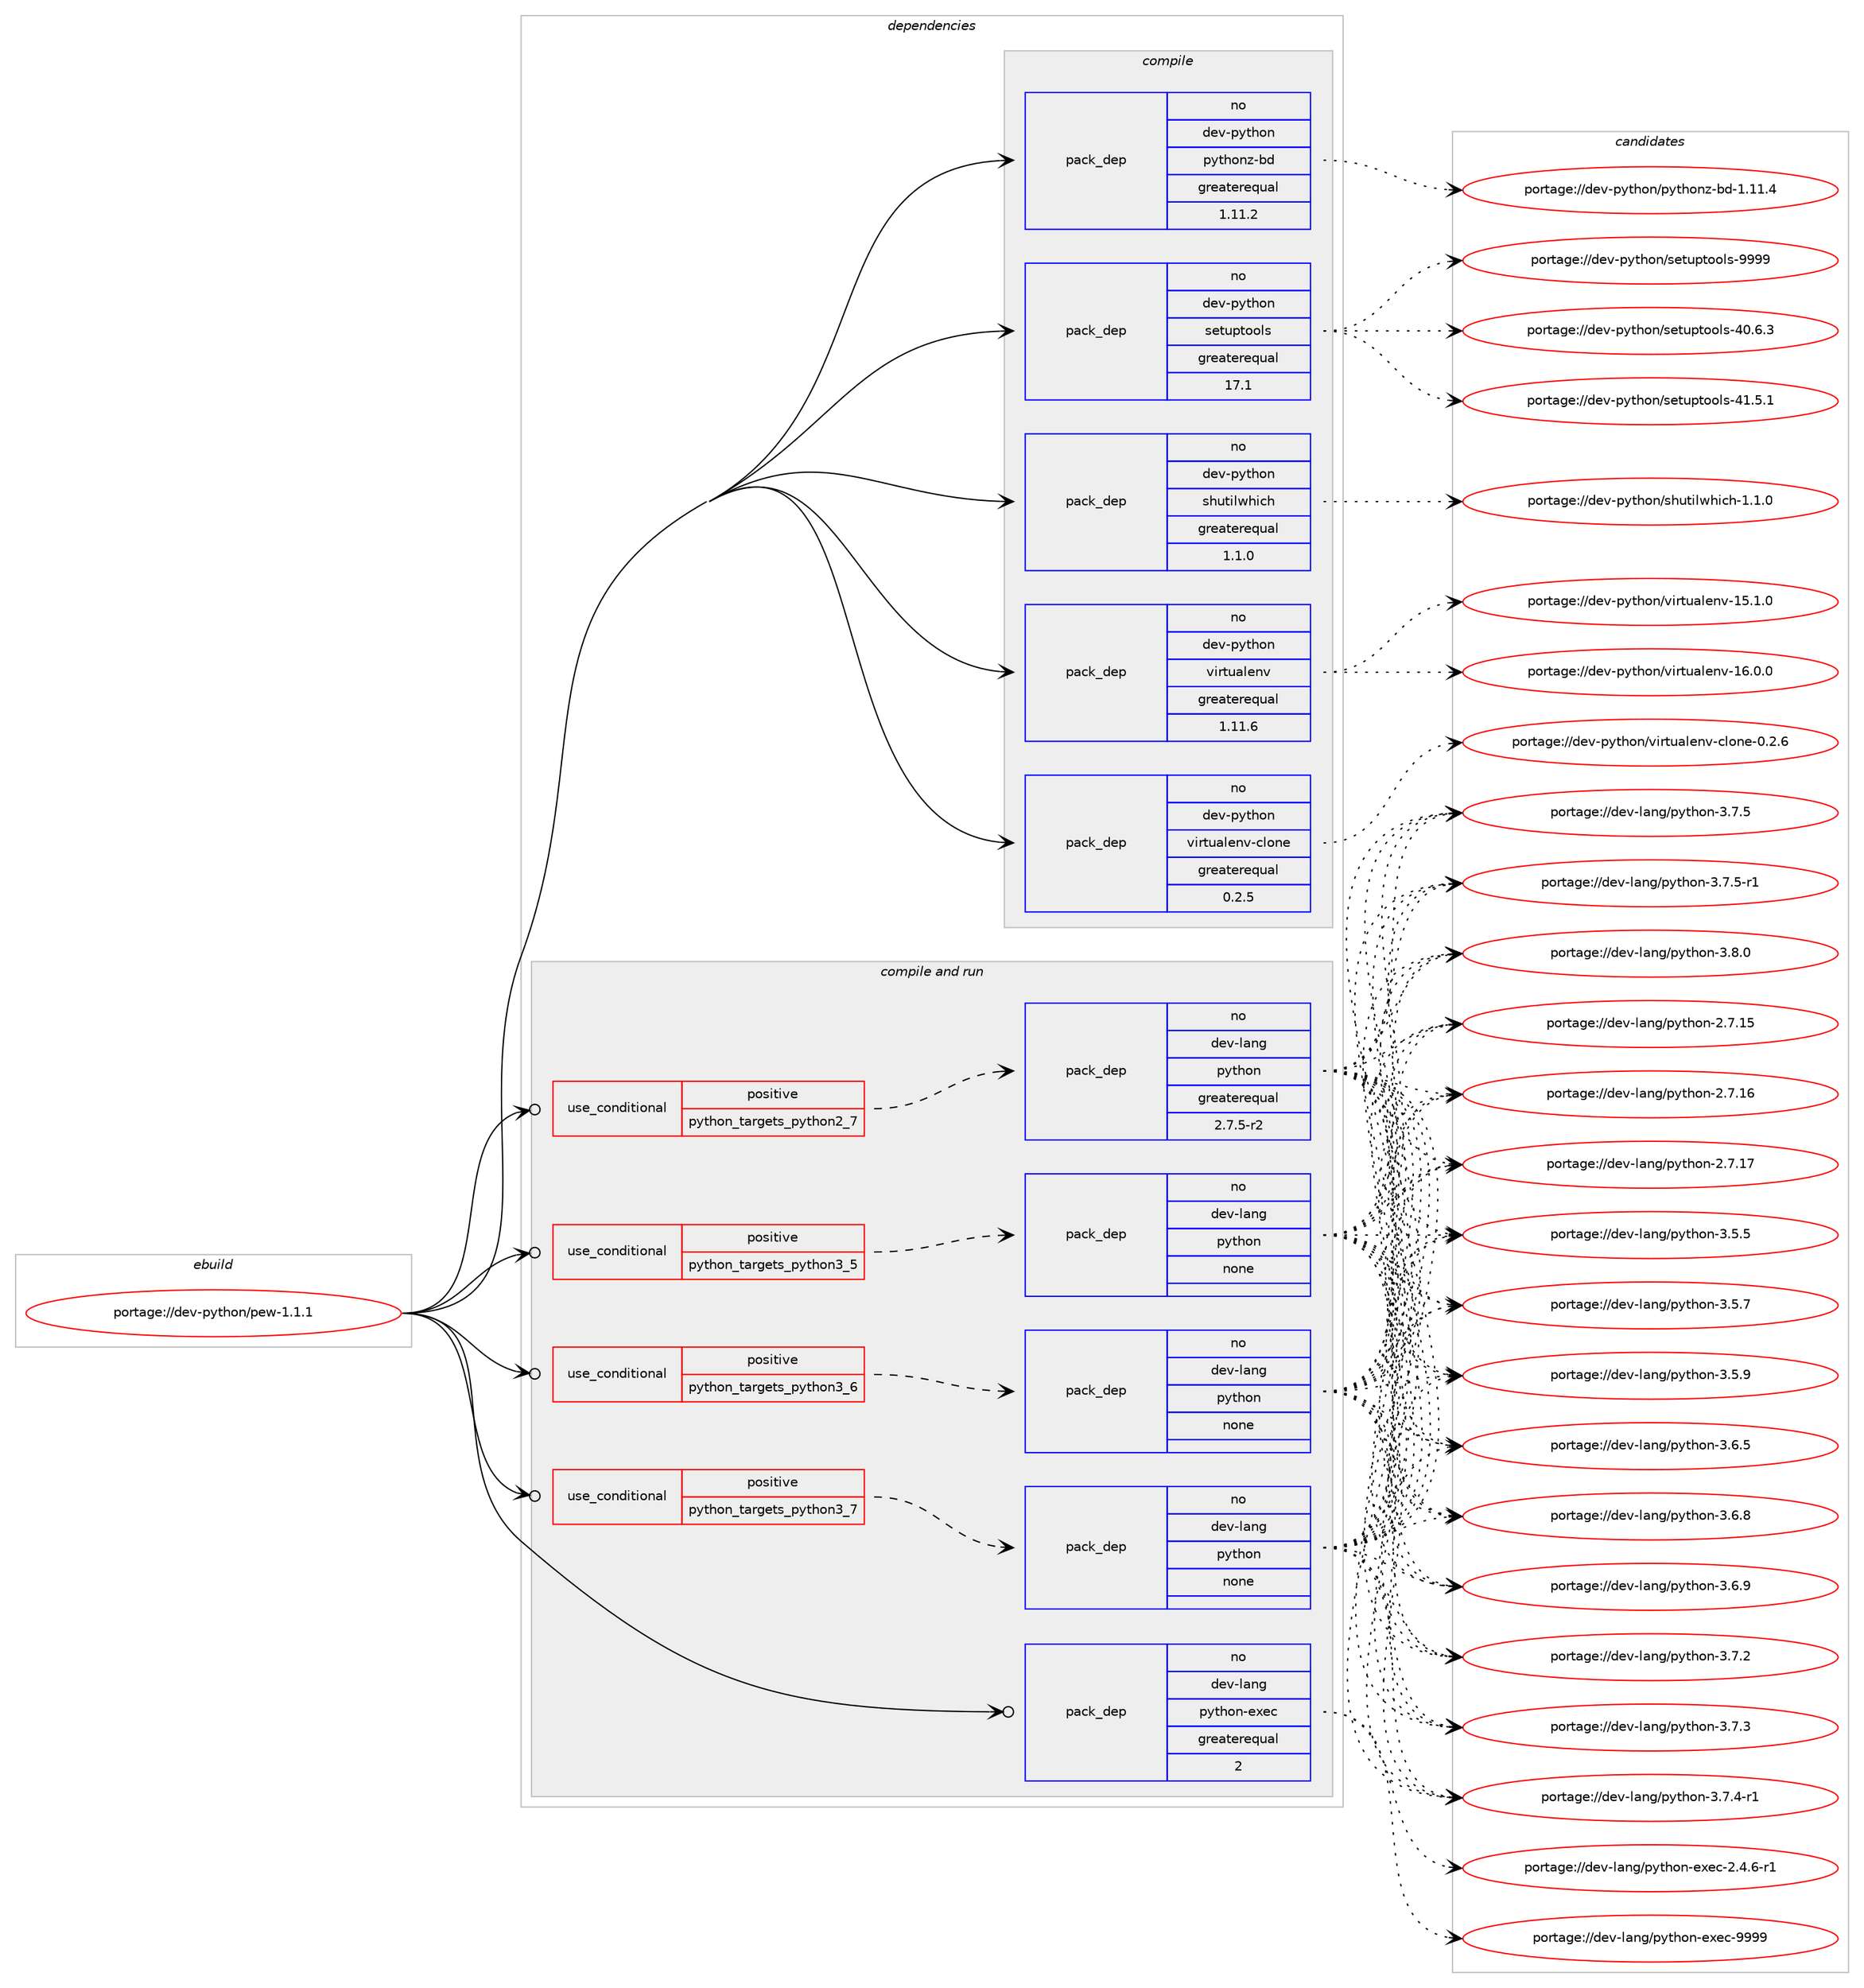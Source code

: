 digraph prolog {

# *************
# Graph options
# *************

newrank=true;
concentrate=true;
compound=true;
graph [rankdir=LR,fontname=Helvetica,fontsize=10,ranksep=1.5];#, ranksep=2.5, nodesep=0.2];
edge  [arrowhead=vee];
node  [fontname=Helvetica,fontsize=10];

# **********
# The ebuild
# **********

subgraph cluster_leftcol {
color=gray;
rank=same;
label=<<i>ebuild</i>>;
id [label="portage://dev-python/pew-1.1.1", color=red, width=4, href="../dev-python/pew-1.1.1.svg"];
}

# ****************
# The dependencies
# ****************

subgraph cluster_midcol {
color=gray;
label=<<i>dependencies</i>>;
subgraph cluster_compile {
fillcolor="#eeeeee";
style=filled;
label=<<i>compile</i>>;
subgraph pack119582 {
dependency156622 [label=<<TABLE BORDER="0" CELLBORDER="1" CELLSPACING="0" CELLPADDING="4" WIDTH="220"><TR><TD ROWSPAN="6" CELLPADDING="30">pack_dep</TD></TR><TR><TD WIDTH="110">no</TD></TR><TR><TD>dev-python</TD></TR><TR><TD>pythonz-bd</TD></TR><TR><TD>greaterequal</TD></TR><TR><TD>1.11.2</TD></TR></TABLE>>, shape=none, color=blue];
}
id:e -> dependency156622:w [weight=20,style="solid",arrowhead="vee"];
subgraph pack119583 {
dependency156623 [label=<<TABLE BORDER="0" CELLBORDER="1" CELLSPACING="0" CELLPADDING="4" WIDTH="220"><TR><TD ROWSPAN="6" CELLPADDING="30">pack_dep</TD></TR><TR><TD WIDTH="110">no</TD></TR><TR><TD>dev-python</TD></TR><TR><TD>setuptools</TD></TR><TR><TD>greaterequal</TD></TR><TR><TD>17.1</TD></TR></TABLE>>, shape=none, color=blue];
}
id:e -> dependency156623:w [weight=20,style="solid",arrowhead="vee"];
subgraph pack119584 {
dependency156624 [label=<<TABLE BORDER="0" CELLBORDER="1" CELLSPACING="0" CELLPADDING="4" WIDTH="220"><TR><TD ROWSPAN="6" CELLPADDING="30">pack_dep</TD></TR><TR><TD WIDTH="110">no</TD></TR><TR><TD>dev-python</TD></TR><TR><TD>shutilwhich</TD></TR><TR><TD>greaterequal</TD></TR><TR><TD>1.1.0</TD></TR></TABLE>>, shape=none, color=blue];
}
id:e -> dependency156624:w [weight=20,style="solid",arrowhead="vee"];
subgraph pack119585 {
dependency156625 [label=<<TABLE BORDER="0" CELLBORDER="1" CELLSPACING="0" CELLPADDING="4" WIDTH="220"><TR><TD ROWSPAN="6" CELLPADDING="30">pack_dep</TD></TR><TR><TD WIDTH="110">no</TD></TR><TR><TD>dev-python</TD></TR><TR><TD>virtualenv</TD></TR><TR><TD>greaterequal</TD></TR><TR><TD>1.11.6</TD></TR></TABLE>>, shape=none, color=blue];
}
id:e -> dependency156625:w [weight=20,style="solid",arrowhead="vee"];
subgraph pack119586 {
dependency156626 [label=<<TABLE BORDER="0" CELLBORDER="1" CELLSPACING="0" CELLPADDING="4" WIDTH="220"><TR><TD ROWSPAN="6" CELLPADDING="30">pack_dep</TD></TR><TR><TD WIDTH="110">no</TD></TR><TR><TD>dev-python</TD></TR><TR><TD>virtualenv-clone</TD></TR><TR><TD>greaterequal</TD></TR><TR><TD>0.2.5</TD></TR></TABLE>>, shape=none, color=blue];
}
id:e -> dependency156626:w [weight=20,style="solid",arrowhead="vee"];
}
subgraph cluster_compileandrun {
fillcolor="#eeeeee";
style=filled;
label=<<i>compile and run</i>>;
subgraph cond33679 {
dependency156627 [label=<<TABLE BORDER="0" CELLBORDER="1" CELLSPACING="0" CELLPADDING="4"><TR><TD ROWSPAN="3" CELLPADDING="10">use_conditional</TD></TR><TR><TD>positive</TD></TR><TR><TD>python_targets_python2_7</TD></TR></TABLE>>, shape=none, color=red];
subgraph pack119587 {
dependency156628 [label=<<TABLE BORDER="0" CELLBORDER="1" CELLSPACING="0" CELLPADDING="4" WIDTH="220"><TR><TD ROWSPAN="6" CELLPADDING="30">pack_dep</TD></TR><TR><TD WIDTH="110">no</TD></TR><TR><TD>dev-lang</TD></TR><TR><TD>python</TD></TR><TR><TD>greaterequal</TD></TR><TR><TD>2.7.5-r2</TD></TR></TABLE>>, shape=none, color=blue];
}
dependency156627:e -> dependency156628:w [weight=20,style="dashed",arrowhead="vee"];
}
id:e -> dependency156627:w [weight=20,style="solid",arrowhead="odotvee"];
subgraph cond33680 {
dependency156629 [label=<<TABLE BORDER="0" CELLBORDER="1" CELLSPACING="0" CELLPADDING="4"><TR><TD ROWSPAN="3" CELLPADDING="10">use_conditional</TD></TR><TR><TD>positive</TD></TR><TR><TD>python_targets_python3_5</TD></TR></TABLE>>, shape=none, color=red];
subgraph pack119588 {
dependency156630 [label=<<TABLE BORDER="0" CELLBORDER="1" CELLSPACING="0" CELLPADDING="4" WIDTH="220"><TR><TD ROWSPAN="6" CELLPADDING="30">pack_dep</TD></TR><TR><TD WIDTH="110">no</TD></TR><TR><TD>dev-lang</TD></TR><TR><TD>python</TD></TR><TR><TD>none</TD></TR><TR><TD></TD></TR></TABLE>>, shape=none, color=blue];
}
dependency156629:e -> dependency156630:w [weight=20,style="dashed",arrowhead="vee"];
}
id:e -> dependency156629:w [weight=20,style="solid",arrowhead="odotvee"];
subgraph cond33681 {
dependency156631 [label=<<TABLE BORDER="0" CELLBORDER="1" CELLSPACING="0" CELLPADDING="4"><TR><TD ROWSPAN="3" CELLPADDING="10">use_conditional</TD></TR><TR><TD>positive</TD></TR><TR><TD>python_targets_python3_6</TD></TR></TABLE>>, shape=none, color=red];
subgraph pack119589 {
dependency156632 [label=<<TABLE BORDER="0" CELLBORDER="1" CELLSPACING="0" CELLPADDING="4" WIDTH="220"><TR><TD ROWSPAN="6" CELLPADDING="30">pack_dep</TD></TR><TR><TD WIDTH="110">no</TD></TR><TR><TD>dev-lang</TD></TR><TR><TD>python</TD></TR><TR><TD>none</TD></TR><TR><TD></TD></TR></TABLE>>, shape=none, color=blue];
}
dependency156631:e -> dependency156632:w [weight=20,style="dashed",arrowhead="vee"];
}
id:e -> dependency156631:w [weight=20,style="solid",arrowhead="odotvee"];
subgraph cond33682 {
dependency156633 [label=<<TABLE BORDER="0" CELLBORDER="1" CELLSPACING="0" CELLPADDING="4"><TR><TD ROWSPAN="3" CELLPADDING="10">use_conditional</TD></TR><TR><TD>positive</TD></TR><TR><TD>python_targets_python3_7</TD></TR></TABLE>>, shape=none, color=red];
subgraph pack119590 {
dependency156634 [label=<<TABLE BORDER="0" CELLBORDER="1" CELLSPACING="0" CELLPADDING="4" WIDTH="220"><TR><TD ROWSPAN="6" CELLPADDING="30">pack_dep</TD></TR><TR><TD WIDTH="110">no</TD></TR><TR><TD>dev-lang</TD></TR><TR><TD>python</TD></TR><TR><TD>none</TD></TR><TR><TD></TD></TR></TABLE>>, shape=none, color=blue];
}
dependency156633:e -> dependency156634:w [weight=20,style="dashed",arrowhead="vee"];
}
id:e -> dependency156633:w [weight=20,style="solid",arrowhead="odotvee"];
subgraph pack119591 {
dependency156635 [label=<<TABLE BORDER="0" CELLBORDER="1" CELLSPACING="0" CELLPADDING="4" WIDTH="220"><TR><TD ROWSPAN="6" CELLPADDING="30">pack_dep</TD></TR><TR><TD WIDTH="110">no</TD></TR><TR><TD>dev-lang</TD></TR><TR><TD>python-exec</TD></TR><TR><TD>greaterequal</TD></TR><TR><TD>2</TD></TR></TABLE>>, shape=none, color=blue];
}
id:e -> dependency156635:w [weight=20,style="solid",arrowhead="odotvee"];
}
subgraph cluster_run {
fillcolor="#eeeeee";
style=filled;
label=<<i>run</i>>;
}
}

# **************
# The candidates
# **************

subgraph cluster_choices {
rank=same;
color=gray;
label=<<i>candidates</i>>;

subgraph choice119582 {
color=black;
nodesep=1;
choiceportage1001011184511212111610411111047112121116104111110122459810045494649494652 [label="portage://dev-python/pythonz-bd-1.11.4", color=red, width=4,href="../dev-python/pythonz-bd-1.11.4.svg"];
dependency156622:e -> choiceportage1001011184511212111610411111047112121116104111110122459810045494649494652:w [style=dotted,weight="100"];
}
subgraph choice119583 {
color=black;
nodesep=1;
choiceportage100101118451121211161041111104711510111611711211611111110811545524846544651 [label="portage://dev-python/setuptools-40.6.3", color=red, width=4,href="../dev-python/setuptools-40.6.3.svg"];
choiceportage100101118451121211161041111104711510111611711211611111110811545524946534649 [label="portage://dev-python/setuptools-41.5.1", color=red, width=4,href="../dev-python/setuptools-41.5.1.svg"];
choiceportage10010111845112121116104111110471151011161171121161111111081154557575757 [label="portage://dev-python/setuptools-9999", color=red, width=4,href="../dev-python/setuptools-9999.svg"];
dependency156623:e -> choiceportage100101118451121211161041111104711510111611711211611111110811545524846544651:w [style=dotted,weight="100"];
dependency156623:e -> choiceportage100101118451121211161041111104711510111611711211611111110811545524946534649:w [style=dotted,weight="100"];
dependency156623:e -> choiceportage10010111845112121116104111110471151011161171121161111111081154557575757:w [style=dotted,weight="100"];
}
subgraph choice119584 {
color=black;
nodesep=1;
choiceportage100101118451121211161041111104711510411711610510811910410599104454946494648 [label="portage://dev-python/shutilwhich-1.1.0", color=red, width=4,href="../dev-python/shutilwhich-1.1.0.svg"];
dependency156624:e -> choiceportage100101118451121211161041111104711510411711610510811910410599104454946494648:w [style=dotted,weight="100"];
}
subgraph choice119585 {
color=black;
nodesep=1;
choiceportage10010111845112121116104111110471181051141161179710810111011845495346494648 [label="portage://dev-python/virtualenv-15.1.0", color=red, width=4,href="../dev-python/virtualenv-15.1.0.svg"];
choiceportage10010111845112121116104111110471181051141161179710810111011845495446484648 [label="portage://dev-python/virtualenv-16.0.0", color=red, width=4,href="../dev-python/virtualenv-16.0.0.svg"];
dependency156625:e -> choiceportage10010111845112121116104111110471181051141161179710810111011845495346494648:w [style=dotted,weight="100"];
dependency156625:e -> choiceportage10010111845112121116104111110471181051141161179710810111011845495446484648:w [style=dotted,weight="100"];
}
subgraph choice119586 {
color=black;
nodesep=1;
choiceportage1001011184511212111610411111047118105114116117971081011101184599108111110101454846504654 [label="portage://dev-python/virtualenv-clone-0.2.6", color=red, width=4,href="../dev-python/virtualenv-clone-0.2.6.svg"];
dependency156626:e -> choiceportage1001011184511212111610411111047118105114116117971081011101184599108111110101454846504654:w [style=dotted,weight="100"];
}
subgraph choice119587 {
color=black;
nodesep=1;
choiceportage10010111845108971101034711212111610411111045504655464953 [label="portage://dev-lang/python-2.7.15", color=red, width=4,href="../dev-lang/python-2.7.15.svg"];
choiceportage10010111845108971101034711212111610411111045504655464954 [label="portage://dev-lang/python-2.7.16", color=red, width=4,href="../dev-lang/python-2.7.16.svg"];
choiceportage10010111845108971101034711212111610411111045504655464955 [label="portage://dev-lang/python-2.7.17", color=red, width=4,href="../dev-lang/python-2.7.17.svg"];
choiceportage100101118451089711010347112121116104111110455146534653 [label="portage://dev-lang/python-3.5.5", color=red, width=4,href="../dev-lang/python-3.5.5.svg"];
choiceportage100101118451089711010347112121116104111110455146534655 [label="portage://dev-lang/python-3.5.7", color=red, width=4,href="../dev-lang/python-3.5.7.svg"];
choiceportage100101118451089711010347112121116104111110455146534657 [label="portage://dev-lang/python-3.5.9", color=red, width=4,href="../dev-lang/python-3.5.9.svg"];
choiceportage100101118451089711010347112121116104111110455146544653 [label="portage://dev-lang/python-3.6.5", color=red, width=4,href="../dev-lang/python-3.6.5.svg"];
choiceportage100101118451089711010347112121116104111110455146544656 [label="portage://dev-lang/python-3.6.8", color=red, width=4,href="../dev-lang/python-3.6.8.svg"];
choiceportage100101118451089711010347112121116104111110455146544657 [label="portage://dev-lang/python-3.6.9", color=red, width=4,href="../dev-lang/python-3.6.9.svg"];
choiceportage100101118451089711010347112121116104111110455146554650 [label="portage://dev-lang/python-3.7.2", color=red, width=4,href="../dev-lang/python-3.7.2.svg"];
choiceportage100101118451089711010347112121116104111110455146554651 [label="portage://dev-lang/python-3.7.3", color=red, width=4,href="../dev-lang/python-3.7.3.svg"];
choiceportage1001011184510897110103471121211161041111104551465546524511449 [label="portage://dev-lang/python-3.7.4-r1", color=red, width=4,href="../dev-lang/python-3.7.4-r1.svg"];
choiceportage100101118451089711010347112121116104111110455146554653 [label="portage://dev-lang/python-3.7.5", color=red, width=4,href="../dev-lang/python-3.7.5.svg"];
choiceportage1001011184510897110103471121211161041111104551465546534511449 [label="portage://dev-lang/python-3.7.5-r1", color=red, width=4,href="../dev-lang/python-3.7.5-r1.svg"];
choiceportage100101118451089711010347112121116104111110455146564648 [label="portage://dev-lang/python-3.8.0", color=red, width=4,href="../dev-lang/python-3.8.0.svg"];
dependency156628:e -> choiceportage10010111845108971101034711212111610411111045504655464953:w [style=dotted,weight="100"];
dependency156628:e -> choiceportage10010111845108971101034711212111610411111045504655464954:w [style=dotted,weight="100"];
dependency156628:e -> choiceportage10010111845108971101034711212111610411111045504655464955:w [style=dotted,weight="100"];
dependency156628:e -> choiceportage100101118451089711010347112121116104111110455146534653:w [style=dotted,weight="100"];
dependency156628:e -> choiceportage100101118451089711010347112121116104111110455146534655:w [style=dotted,weight="100"];
dependency156628:e -> choiceportage100101118451089711010347112121116104111110455146534657:w [style=dotted,weight="100"];
dependency156628:e -> choiceportage100101118451089711010347112121116104111110455146544653:w [style=dotted,weight="100"];
dependency156628:e -> choiceportage100101118451089711010347112121116104111110455146544656:w [style=dotted,weight="100"];
dependency156628:e -> choiceportage100101118451089711010347112121116104111110455146544657:w [style=dotted,weight="100"];
dependency156628:e -> choiceportage100101118451089711010347112121116104111110455146554650:w [style=dotted,weight="100"];
dependency156628:e -> choiceportage100101118451089711010347112121116104111110455146554651:w [style=dotted,weight="100"];
dependency156628:e -> choiceportage1001011184510897110103471121211161041111104551465546524511449:w [style=dotted,weight="100"];
dependency156628:e -> choiceportage100101118451089711010347112121116104111110455146554653:w [style=dotted,weight="100"];
dependency156628:e -> choiceportage1001011184510897110103471121211161041111104551465546534511449:w [style=dotted,weight="100"];
dependency156628:e -> choiceportage100101118451089711010347112121116104111110455146564648:w [style=dotted,weight="100"];
}
subgraph choice119588 {
color=black;
nodesep=1;
choiceportage10010111845108971101034711212111610411111045504655464953 [label="portage://dev-lang/python-2.7.15", color=red, width=4,href="../dev-lang/python-2.7.15.svg"];
choiceportage10010111845108971101034711212111610411111045504655464954 [label="portage://dev-lang/python-2.7.16", color=red, width=4,href="../dev-lang/python-2.7.16.svg"];
choiceportage10010111845108971101034711212111610411111045504655464955 [label="portage://dev-lang/python-2.7.17", color=red, width=4,href="../dev-lang/python-2.7.17.svg"];
choiceportage100101118451089711010347112121116104111110455146534653 [label="portage://dev-lang/python-3.5.5", color=red, width=4,href="../dev-lang/python-3.5.5.svg"];
choiceportage100101118451089711010347112121116104111110455146534655 [label="portage://dev-lang/python-3.5.7", color=red, width=4,href="../dev-lang/python-3.5.7.svg"];
choiceportage100101118451089711010347112121116104111110455146534657 [label="portage://dev-lang/python-3.5.9", color=red, width=4,href="../dev-lang/python-3.5.9.svg"];
choiceportage100101118451089711010347112121116104111110455146544653 [label="portage://dev-lang/python-3.6.5", color=red, width=4,href="../dev-lang/python-3.6.5.svg"];
choiceportage100101118451089711010347112121116104111110455146544656 [label="portage://dev-lang/python-3.6.8", color=red, width=4,href="../dev-lang/python-3.6.8.svg"];
choiceportage100101118451089711010347112121116104111110455146544657 [label="portage://dev-lang/python-3.6.9", color=red, width=4,href="../dev-lang/python-3.6.9.svg"];
choiceportage100101118451089711010347112121116104111110455146554650 [label="portage://dev-lang/python-3.7.2", color=red, width=4,href="../dev-lang/python-3.7.2.svg"];
choiceportage100101118451089711010347112121116104111110455146554651 [label="portage://dev-lang/python-3.7.3", color=red, width=4,href="../dev-lang/python-3.7.3.svg"];
choiceportage1001011184510897110103471121211161041111104551465546524511449 [label="portage://dev-lang/python-3.7.4-r1", color=red, width=4,href="../dev-lang/python-3.7.4-r1.svg"];
choiceportage100101118451089711010347112121116104111110455146554653 [label="portage://dev-lang/python-3.7.5", color=red, width=4,href="../dev-lang/python-3.7.5.svg"];
choiceportage1001011184510897110103471121211161041111104551465546534511449 [label="portage://dev-lang/python-3.7.5-r1", color=red, width=4,href="../dev-lang/python-3.7.5-r1.svg"];
choiceportage100101118451089711010347112121116104111110455146564648 [label="portage://dev-lang/python-3.8.0", color=red, width=4,href="../dev-lang/python-3.8.0.svg"];
dependency156630:e -> choiceportage10010111845108971101034711212111610411111045504655464953:w [style=dotted,weight="100"];
dependency156630:e -> choiceportage10010111845108971101034711212111610411111045504655464954:w [style=dotted,weight="100"];
dependency156630:e -> choiceportage10010111845108971101034711212111610411111045504655464955:w [style=dotted,weight="100"];
dependency156630:e -> choiceportage100101118451089711010347112121116104111110455146534653:w [style=dotted,weight="100"];
dependency156630:e -> choiceportage100101118451089711010347112121116104111110455146534655:w [style=dotted,weight="100"];
dependency156630:e -> choiceportage100101118451089711010347112121116104111110455146534657:w [style=dotted,weight="100"];
dependency156630:e -> choiceportage100101118451089711010347112121116104111110455146544653:w [style=dotted,weight="100"];
dependency156630:e -> choiceportage100101118451089711010347112121116104111110455146544656:w [style=dotted,weight="100"];
dependency156630:e -> choiceportage100101118451089711010347112121116104111110455146544657:w [style=dotted,weight="100"];
dependency156630:e -> choiceportage100101118451089711010347112121116104111110455146554650:w [style=dotted,weight="100"];
dependency156630:e -> choiceportage100101118451089711010347112121116104111110455146554651:w [style=dotted,weight="100"];
dependency156630:e -> choiceportage1001011184510897110103471121211161041111104551465546524511449:w [style=dotted,weight="100"];
dependency156630:e -> choiceportage100101118451089711010347112121116104111110455146554653:w [style=dotted,weight="100"];
dependency156630:e -> choiceportage1001011184510897110103471121211161041111104551465546534511449:w [style=dotted,weight="100"];
dependency156630:e -> choiceportage100101118451089711010347112121116104111110455146564648:w [style=dotted,weight="100"];
}
subgraph choice119589 {
color=black;
nodesep=1;
choiceportage10010111845108971101034711212111610411111045504655464953 [label="portage://dev-lang/python-2.7.15", color=red, width=4,href="../dev-lang/python-2.7.15.svg"];
choiceportage10010111845108971101034711212111610411111045504655464954 [label="portage://dev-lang/python-2.7.16", color=red, width=4,href="../dev-lang/python-2.7.16.svg"];
choiceportage10010111845108971101034711212111610411111045504655464955 [label="portage://dev-lang/python-2.7.17", color=red, width=4,href="../dev-lang/python-2.7.17.svg"];
choiceportage100101118451089711010347112121116104111110455146534653 [label="portage://dev-lang/python-3.5.5", color=red, width=4,href="../dev-lang/python-3.5.5.svg"];
choiceportage100101118451089711010347112121116104111110455146534655 [label="portage://dev-lang/python-3.5.7", color=red, width=4,href="../dev-lang/python-3.5.7.svg"];
choiceportage100101118451089711010347112121116104111110455146534657 [label="portage://dev-lang/python-3.5.9", color=red, width=4,href="../dev-lang/python-3.5.9.svg"];
choiceportage100101118451089711010347112121116104111110455146544653 [label="portage://dev-lang/python-3.6.5", color=red, width=4,href="../dev-lang/python-3.6.5.svg"];
choiceportage100101118451089711010347112121116104111110455146544656 [label="portage://dev-lang/python-3.6.8", color=red, width=4,href="../dev-lang/python-3.6.8.svg"];
choiceportage100101118451089711010347112121116104111110455146544657 [label="portage://dev-lang/python-3.6.9", color=red, width=4,href="../dev-lang/python-3.6.9.svg"];
choiceportage100101118451089711010347112121116104111110455146554650 [label="portage://dev-lang/python-3.7.2", color=red, width=4,href="../dev-lang/python-3.7.2.svg"];
choiceportage100101118451089711010347112121116104111110455146554651 [label="portage://dev-lang/python-3.7.3", color=red, width=4,href="../dev-lang/python-3.7.3.svg"];
choiceportage1001011184510897110103471121211161041111104551465546524511449 [label="portage://dev-lang/python-3.7.4-r1", color=red, width=4,href="../dev-lang/python-3.7.4-r1.svg"];
choiceportage100101118451089711010347112121116104111110455146554653 [label="portage://dev-lang/python-3.7.5", color=red, width=4,href="../dev-lang/python-3.7.5.svg"];
choiceportage1001011184510897110103471121211161041111104551465546534511449 [label="portage://dev-lang/python-3.7.5-r1", color=red, width=4,href="../dev-lang/python-3.7.5-r1.svg"];
choiceportage100101118451089711010347112121116104111110455146564648 [label="portage://dev-lang/python-3.8.0", color=red, width=4,href="../dev-lang/python-3.8.0.svg"];
dependency156632:e -> choiceportage10010111845108971101034711212111610411111045504655464953:w [style=dotted,weight="100"];
dependency156632:e -> choiceportage10010111845108971101034711212111610411111045504655464954:w [style=dotted,weight="100"];
dependency156632:e -> choiceportage10010111845108971101034711212111610411111045504655464955:w [style=dotted,weight="100"];
dependency156632:e -> choiceportage100101118451089711010347112121116104111110455146534653:w [style=dotted,weight="100"];
dependency156632:e -> choiceportage100101118451089711010347112121116104111110455146534655:w [style=dotted,weight="100"];
dependency156632:e -> choiceportage100101118451089711010347112121116104111110455146534657:w [style=dotted,weight="100"];
dependency156632:e -> choiceportage100101118451089711010347112121116104111110455146544653:w [style=dotted,weight="100"];
dependency156632:e -> choiceportage100101118451089711010347112121116104111110455146544656:w [style=dotted,weight="100"];
dependency156632:e -> choiceportage100101118451089711010347112121116104111110455146544657:w [style=dotted,weight="100"];
dependency156632:e -> choiceportage100101118451089711010347112121116104111110455146554650:w [style=dotted,weight="100"];
dependency156632:e -> choiceportage100101118451089711010347112121116104111110455146554651:w [style=dotted,weight="100"];
dependency156632:e -> choiceportage1001011184510897110103471121211161041111104551465546524511449:w [style=dotted,weight="100"];
dependency156632:e -> choiceportage100101118451089711010347112121116104111110455146554653:w [style=dotted,weight="100"];
dependency156632:e -> choiceportage1001011184510897110103471121211161041111104551465546534511449:w [style=dotted,weight="100"];
dependency156632:e -> choiceportage100101118451089711010347112121116104111110455146564648:w [style=dotted,weight="100"];
}
subgraph choice119590 {
color=black;
nodesep=1;
choiceportage10010111845108971101034711212111610411111045504655464953 [label="portage://dev-lang/python-2.7.15", color=red, width=4,href="../dev-lang/python-2.7.15.svg"];
choiceportage10010111845108971101034711212111610411111045504655464954 [label="portage://dev-lang/python-2.7.16", color=red, width=4,href="../dev-lang/python-2.7.16.svg"];
choiceportage10010111845108971101034711212111610411111045504655464955 [label="portage://dev-lang/python-2.7.17", color=red, width=4,href="../dev-lang/python-2.7.17.svg"];
choiceportage100101118451089711010347112121116104111110455146534653 [label="portage://dev-lang/python-3.5.5", color=red, width=4,href="../dev-lang/python-3.5.5.svg"];
choiceportage100101118451089711010347112121116104111110455146534655 [label="portage://dev-lang/python-3.5.7", color=red, width=4,href="../dev-lang/python-3.5.7.svg"];
choiceportage100101118451089711010347112121116104111110455146534657 [label="portage://dev-lang/python-3.5.9", color=red, width=4,href="../dev-lang/python-3.5.9.svg"];
choiceportage100101118451089711010347112121116104111110455146544653 [label="portage://dev-lang/python-3.6.5", color=red, width=4,href="../dev-lang/python-3.6.5.svg"];
choiceportage100101118451089711010347112121116104111110455146544656 [label="portage://dev-lang/python-3.6.8", color=red, width=4,href="../dev-lang/python-3.6.8.svg"];
choiceportage100101118451089711010347112121116104111110455146544657 [label="portage://dev-lang/python-3.6.9", color=red, width=4,href="../dev-lang/python-3.6.9.svg"];
choiceportage100101118451089711010347112121116104111110455146554650 [label="portage://dev-lang/python-3.7.2", color=red, width=4,href="../dev-lang/python-3.7.2.svg"];
choiceportage100101118451089711010347112121116104111110455146554651 [label="portage://dev-lang/python-3.7.3", color=red, width=4,href="../dev-lang/python-3.7.3.svg"];
choiceportage1001011184510897110103471121211161041111104551465546524511449 [label="portage://dev-lang/python-3.7.4-r1", color=red, width=4,href="../dev-lang/python-3.7.4-r1.svg"];
choiceportage100101118451089711010347112121116104111110455146554653 [label="portage://dev-lang/python-3.7.5", color=red, width=4,href="../dev-lang/python-3.7.5.svg"];
choiceportage1001011184510897110103471121211161041111104551465546534511449 [label="portage://dev-lang/python-3.7.5-r1", color=red, width=4,href="../dev-lang/python-3.7.5-r1.svg"];
choiceportage100101118451089711010347112121116104111110455146564648 [label="portage://dev-lang/python-3.8.0", color=red, width=4,href="../dev-lang/python-3.8.0.svg"];
dependency156634:e -> choiceportage10010111845108971101034711212111610411111045504655464953:w [style=dotted,weight="100"];
dependency156634:e -> choiceportage10010111845108971101034711212111610411111045504655464954:w [style=dotted,weight="100"];
dependency156634:e -> choiceportage10010111845108971101034711212111610411111045504655464955:w [style=dotted,weight="100"];
dependency156634:e -> choiceportage100101118451089711010347112121116104111110455146534653:w [style=dotted,weight="100"];
dependency156634:e -> choiceportage100101118451089711010347112121116104111110455146534655:w [style=dotted,weight="100"];
dependency156634:e -> choiceportage100101118451089711010347112121116104111110455146534657:w [style=dotted,weight="100"];
dependency156634:e -> choiceportage100101118451089711010347112121116104111110455146544653:w [style=dotted,weight="100"];
dependency156634:e -> choiceportage100101118451089711010347112121116104111110455146544656:w [style=dotted,weight="100"];
dependency156634:e -> choiceportage100101118451089711010347112121116104111110455146544657:w [style=dotted,weight="100"];
dependency156634:e -> choiceportage100101118451089711010347112121116104111110455146554650:w [style=dotted,weight="100"];
dependency156634:e -> choiceportage100101118451089711010347112121116104111110455146554651:w [style=dotted,weight="100"];
dependency156634:e -> choiceportage1001011184510897110103471121211161041111104551465546524511449:w [style=dotted,weight="100"];
dependency156634:e -> choiceportage100101118451089711010347112121116104111110455146554653:w [style=dotted,weight="100"];
dependency156634:e -> choiceportage1001011184510897110103471121211161041111104551465546534511449:w [style=dotted,weight="100"];
dependency156634:e -> choiceportage100101118451089711010347112121116104111110455146564648:w [style=dotted,weight="100"];
}
subgraph choice119591 {
color=black;
nodesep=1;
choiceportage10010111845108971101034711212111610411111045101120101994550465246544511449 [label="portage://dev-lang/python-exec-2.4.6-r1", color=red, width=4,href="../dev-lang/python-exec-2.4.6-r1.svg"];
choiceportage10010111845108971101034711212111610411111045101120101994557575757 [label="portage://dev-lang/python-exec-9999", color=red, width=4,href="../dev-lang/python-exec-9999.svg"];
dependency156635:e -> choiceportage10010111845108971101034711212111610411111045101120101994550465246544511449:w [style=dotted,weight="100"];
dependency156635:e -> choiceportage10010111845108971101034711212111610411111045101120101994557575757:w [style=dotted,weight="100"];
}
}

}

